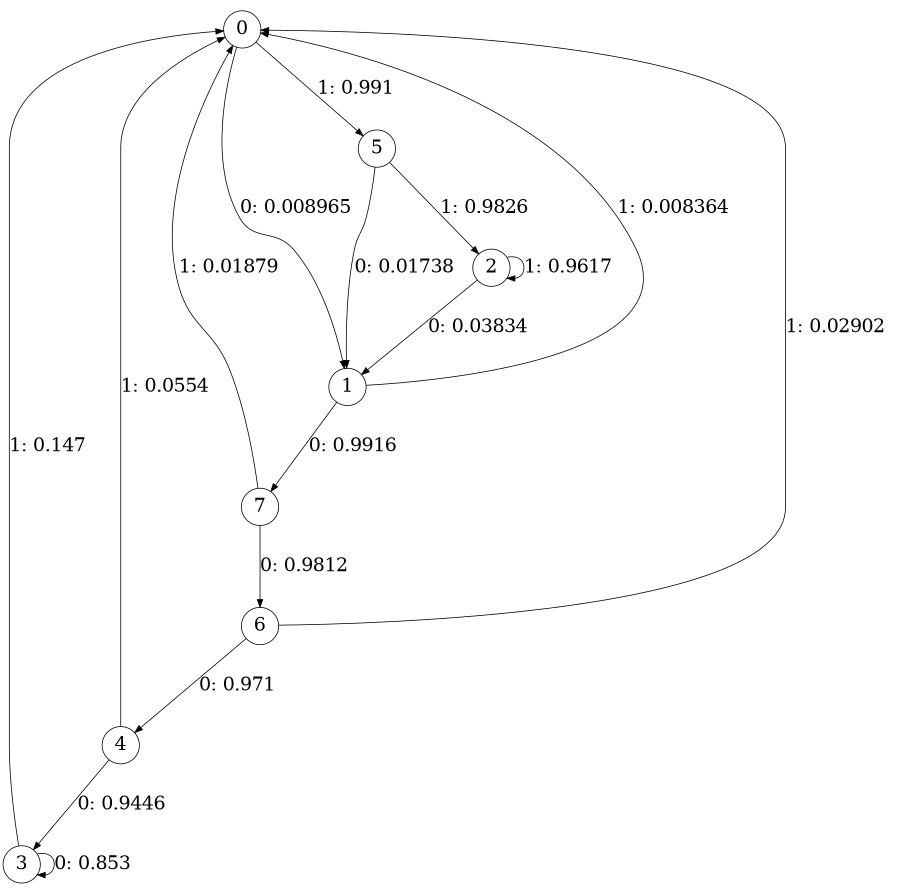 digraph "ch4source_phase3_L5" {
size = "6,8.5";
ratio = "fill";
node [shape = circle];
node [fontsize = 24];
edge [fontsize = 24];
0 -> 1 [label = "0: 0.008965  "];
0 -> 5 [label = "1: 0.991    "];
1 -> 7 [label = "0: 0.9916   "];
1 -> 0 [label = "1: 0.008364  "];
2 -> 1 [label = "0: 0.03834  "];
2 -> 2 [label = "1: 0.9617   "];
3 -> 3 [label = "0: 0.853    "];
3 -> 0 [label = "1: 0.147    "];
4 -> 3 [label = "0: 0.9446   "];
4 -> 0 [label = "1: 0.0554   "];
5 -> 1 [label = "0: 0.01738  "];
5 -> 2 [label = "1: 0.9826   "];
6 -> 4 [label = "0: 0.971    "];
6 -> 0 [label = "1: 0.02902  "];
7 -> 6 [label = "0: 0.9812   "];
7 -> 0 [label = "1: 0.01879  "];
}